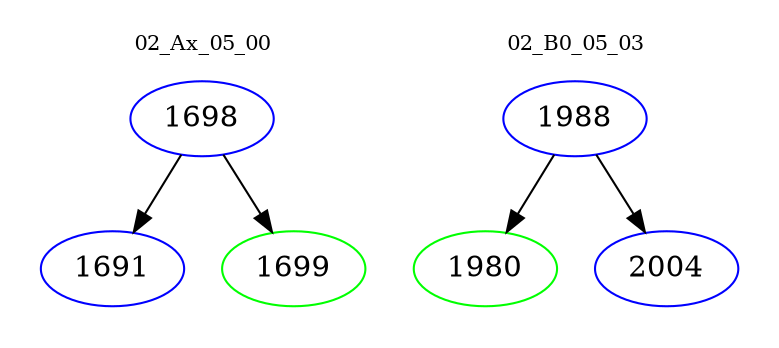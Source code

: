 digraph{
subgraph cluster_0 {
color = white
label = "02_Ax_05_00";
fontsize=10;
T0_1698 [label="1698", color="blue"]
T0_1698 -> T0_1691 [color="black"]
T0_1691 [label="1691", color="blue"]
T0_1698 -> T0_1699 [color="black"]
T0_1699 [label="1699", color="green"]
}
subgraph cluster_1 {
color = white
label = "02_B0_05_03";
fontsize=10;
T1_1988 [label="1988", color="blue"]
T1_1988 -> T1_1980 [color="black"]
T1_1980 [label="1980", color="green"]
T1_1988 -> T1_2004 [color="black"]
T1_2004 [label="2004", color="blue"]
}
}
